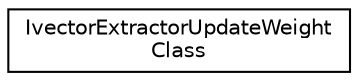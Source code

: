 digraph "Graphical Class Hierarchy"
{
  edge [fontname="Helvetica",fontsize="10",labelfontname="Helvetica",labelfontsize="10"];
  node [fontname="Helvetica",fontsize="10",shape=record];
  rankdir="LR";
  Node0 [label="IvectorExtractorUpdateWeight\lClass",height=0.2,width=0.4,color="black", fillcolor="white", style="filled",URL="$classkaldi_1_1IvectorExtractorUpdateWeightClass.html"];
}

